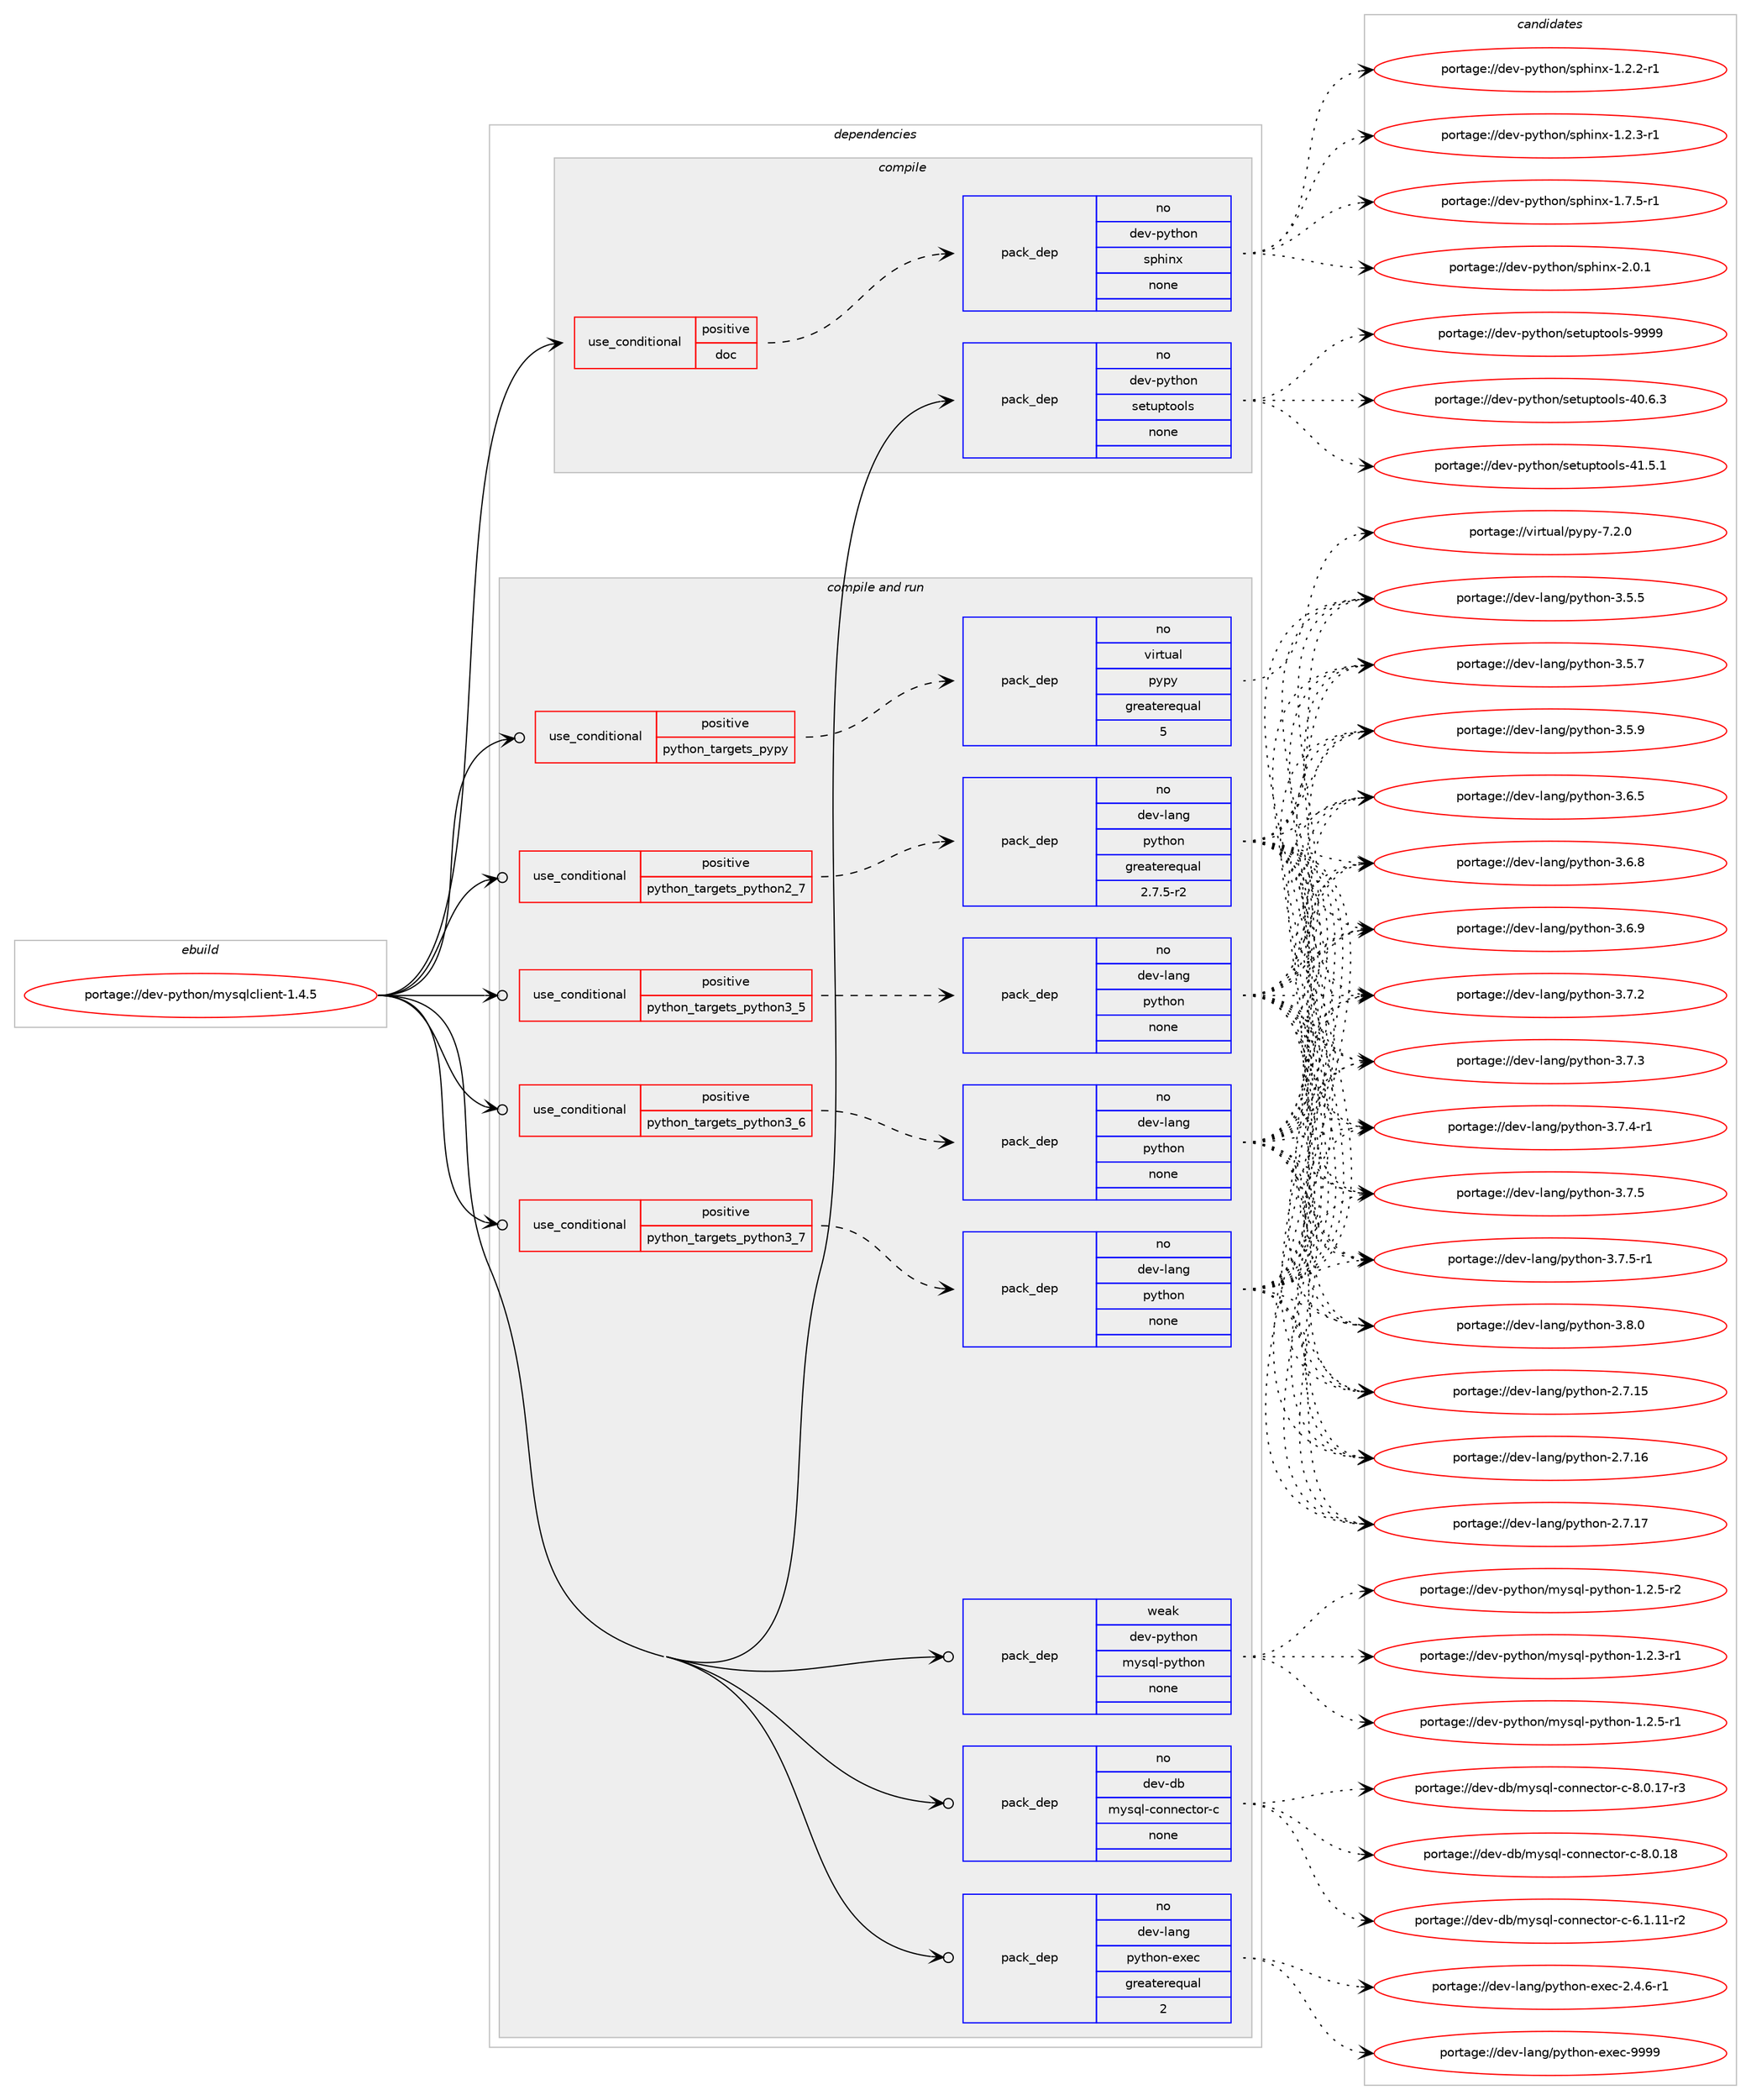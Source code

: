 digraph prolog {

# *************
# Graph options
# *************

newrank=true;
concentrate=true;
compound=true;
graph [rankdir=LR,fontname=Helvetica,fontsize=10,ranksep=1.5];#, ranksep=2.5, nodesep=0.2];
edge  [arrowhead=vee];
node  [fontname=Helvetica,fontsize=10];

# **********
# The ebuild
# **********

subgraph cluster_leftcol {
color=gray;
rank=same;
label=<<i>ebuild</i>>;
id [label="portage://dev-python/mysqlclient-1.4.5", color=red, width=4, href="../dev-python/mysqlclient-1.4.5.svg"];
}

# ****************
# The dependencies
# ****************

subgraph cluster_midcol {
color=gray;
label=<<i>dependencies</i>>;
subgraph cluster_compile {
fillcolor="#eeeeee";
style=filled;
label=<<i>compile</i>>;
subgraph cond32231 {
dependency150880 [label=<<TABLE BORDER="0" CELLBORDER="1" CELLSPACING="0" CELLPADDING="4"><TR><TD ROWSPAN="3" CELLPADDING="10">use_conditional</TD></TR><TR><TD>positive</TD></TR><TR><TD>doc</TD></TR></TABLE>>, shape=none, color=red];
subgraph pack115313 {
dependency150881 [label=<<TABLE BORDER="0" CELLBORDER="1" CELLSPACING="0" CELLPADDING="4" WIDTH="220"><TR><TD ROWSPAN="6" CELLPADDING="30">pack_dep</TD></TR><TR><TD WIDTH="110">no</TD></TR><TR><TD>dev-python</TD></TR><TR><TD>sphinx</TD></TR><TR><TD>none</TD></TR><TR><TD></TD></TR></TABLE>>, shape=none, color=blue];
}
dependency150880:e -> dependency150881:w [weight=20,style="dashed",arrowhead="vee"];
}
id:e -> dependency150880:w [weight=20,style="solid",arrowhead="vee"];
subgraph pack115314 {
dependency150882 [label=<<TABLE BORDER="0" CELLBORDER="1" CELLSPACING="0" CELLPADDING="4" WIDTH="220"><TR><TD ROWSPAN="6" CELLPADDING="30">pack_dep</TD></TR><TR><TD WIDTH="110">no</TD></TR><TR><TD>dev-python</TD></TR><TR><TD>setuptools</TD></TR><TR><TD>none</TD></TR><TR><TD></TD></TR></TABLE>>, shape=none, color=blue];
}
id:e -> dependency150882:w [weight=20,style="solid",arrowhead="vee"];
}
subgraph cluster_compileandrun {
fillcolor="#eeeeee";
style=filled;
label=<<i>compile and run</i>>;
subgraph cond32232 {
dependency150883 [label=<<TABLE BORDER="0" CELLBORDER="1" CELLSPACING="0" CELLPADDING="4"><TR><TD ROWSPAN="3" CELLPADDING="10">use_conditional</TD></TR><TR><TD>positive</TD></TR><TR><TD>python_targets_pypy</TD></TR></TABLE>>, shape=none, color=red];
subgraph pack115315 {
dependency150884 [label=<<TABLE BORDER="0" CELLBORDER="1" CELLSPACING="0" CELLPADDING="4" WIDTH="220"><TR><TD ROWSPAN="6" CELLPADDING="30">pack_dep</TD></TR><TR><TD WIDTH="110">no</TD></TR><TR><TD>virtual</TD></TR><TR><TD>pypy</TD></TR><TR><TD>greaterequal</TD></TR><TR><TD>5</TD></TR></TABLE>>, shape=none, color=blue];
}
dependency150883:e -> dependency150884:w [weight=20,style="dashed",arrowhead="vee"];
}
id:e -> dependency150883:w [weight=20,style="solid",arrowhead="odotvee"];
subgraph cond32233 {
dependency150885 [label=<<TABLE BORDER="0" CELLBORDER="1" CELLSPACING="0" CELLPADDING="4"><TR><TD ROWSPAN="3" CELLPADDING="10">use_conditional</TD></TR><TR><TD>positive</TD></TR><TR><TD>python_targets_python2_7</TD></TR></TABLE>>, shape=none, color=red];
subgraph pack115316 {
dependency150886 [label=<<TABLE BORDER="0" CELLBORDER="1" CELLSPACING="0" CELLPADDING="4" WIDTH="220"><TR><TD ROWSPAN="6" CELLPADDING="30">pack_dep</TD></TR><TR><TD WIDTH="110">no</TD></TR><TR><TD>dev-lang</TD></TR><TR><TD>python</TD></TR><TR><TD>greaterequal</TD></TR><TR><TD>2.7.5-r2</TD></TR></TABLE>>, shape=none, color=blue];
}
dependency150885:e -> dependency150886:w [weight=20,style="dashed",arrowhead="vee"];
}
id:e -> dependency150885:w [weight=20,style="solid",arrowhead="odotvee"];
subgraph cond32234 {
dependency150887 [label=<<TABLE BORDER="0" CELLBORDER="1" CELLSPACING="0" CELLPADDING="4"><TR><TD ROWSPAN="3" CELLPADDING="10">use_conditional</TD></TR><TR><TD>positive</TD></TR><TR><TD>python_targets_python3_5</TD></TR></TABLE>>, shape=none, color=red];
subgraph pack115317 {
dependency150888 [label=<<TABLE BORDER="0" CELLBORDER="1" CELLSPACING="0" CELLPADDING="4" WIDTH="220"><TR><TD ROWSPAN="6" CELLPADDING="30">pack_dep</TD></TR><TR><TD WIDTH="110">no</TD></TR><TR><TD>dev-lang</TD></TR><TR><TD>python</TD></TR><TR><TD>none</TD></TR><TR><TD></TD></TR></TABLE>>, shape=none, color=blue];
}
dependency150887:e -> dependency150888:w [weight=20,style="dashed",arrowhead="vee"];
}
id:e -> dependency150887:w [weight=20,style="solid",arrowhead="odotvee"];
subgraph cond32235 {
dependency150889 [label=<<TABLE BORDER="0" CELLBORDER="1" CELLSPACING="0" CELLPADDING="4"><TR><TD ROWSPAN="3" CELLPADDING="10">use_conditional</TD></TR><TR><TD>positive</TD></TR><TR><TD>python_targets_python3_6</TD></TR></TABLE>>, shape=none, color=red];
subgraph pack115318 {
dependency150890 [label=<<TABLE BORDER="0" CELLBORDER="1" CELLSPACING="0" CELLPADDING="4" WIDTH="220"><TR><TD ROWSPAN="6" CELLPADDING="30">pack_dep</TD></TR><TR><TD WIDTH="110">no</TD></TR><TR><TD>dev-lang</TD></TR><TR><TD>python</TD></TR><TR><TD>none</TD></TR><TR><TD></TD></TR></TABLE>>, shape=none, color=blue];
}
dependency150889:e -> dependency150890:w [weight=20,style="dashed",arrowhead="vee"];
}
id:e -> dependency150889:w [weight=20,style="solid",arrowhead="odotvee"];
subgraph cond32236 {
dependency150891 [label=<<TABLE BORDER="0" CELLBORDER="1" CELLSPACING="0" CELLPADDING="4"><TR><TD ROWSPAN="3" CELLPADDING="10">use_conditional</TD></TR><TR><TD>positive</TD></TR><TR><TD>python_targets_python3_7</TD></TR></TABLE>>, shape=none, color=red];
subgraph pack115319 {
dependency150892 [label=<<TABLE BORDER="0" CELLBORDER="1" CELLSPACING="0" CELLPADDING="4" WIDTH="220"><TR><TD ROWSPAN="6" CELLPADDING="30">pack_dep</TD></TR><TR><TD WIDTH="110">no</TD></TR><TR><TD>dev-lang</TD></TR><TR><TD>python</TD></TR><TR><TD>none</TD></TR><TR><TD></TD></TR></TABLE>>, shape=none, color=blue];
}
dependency150891:e -> dependency150892:w [weight=20,style="dashed",arrowhead="vee"];
}
id:e -> dependency150891:w [weight=20,style="solid",arrowhead="odotvee"];
subgraph pack115320 {
dependency150893 [label=<<TABLE BORDER="0" CELLBORDER="1" CELLSPACING="0" CELLPADDING="4" WIDTH="220"><TR><TD ROWSPAN="6" CELLPADDING="30">pack_dep</TD></TR><TR><TD WIDTH="110">no</TD></TR><TR><TD>dev-db</TD></TR><TR><TD>mysql-connector-c</TD></TR><TR><TD>none</TD></TR><TR><TD></TD></TR></TABLE>>, shape=none, color=blue];
}
id:e -> dependency150893:w [weight=20,style="solid",arrowhead="odotvee"];
subgraph pack115321 {
dependency150894 [label=<<TABLE BORDER="0" CELLBORDER="1" CELLSPACING="0" CELLPADDING="4" WIDTH="220"><TR><TD ROWSPAN="6" CELLPADDING="30">pack_dep</TD></TR><TR><TD WIDTH="110">no</TD></TR><TR><TD>dev-lang</TD></TR><TR><TD>python-exec</TD></TR><TR><TD>greaterequal</TD></TR><TR><TD>2</TD></TR></TABLE>>, shape=none, color=blue];
}
id:e -> dependency150894:w [weight=20,style="solid",arrowhead="odotvee"];
subgraph pack115322 {
dependency150895 [label=<<TABLE BORDER="0" CELLBORDER="1" CELLSPACING="0" CELLPADDING="4" WIDTH="220"><TR><TD ROWSPAN="6" CELLPADDING="30">pack_dep</TD></TR><TR><TD WIDTH="110">weak</TD></TR><TR><TD>dev-python</TD></TR><TR><TD>mysql-python</TD></TR><TR><TD>none</TD></TR><TR><TD></TD></TR></TABLE>>, shape=none, color=blue];
}
id:e -> dependency150895:w [weight=20,style="solid",arrowhead="odotvee"];
}
subgraph cluster_run {
fillcolor="#eeeeee";
style=filled;
label=<<i>run</i>>;
}
}

# **************
# The candidates
# **************

subgraph cluster_choices {
rank=same;
color=gray;
label=<<i>candidates</i>>;

subgraph choice115313 {
color=black;
nodesep=1;
choiceportage10010111845112121116104111110471151121041051101204549465046504511449 [label="portage://dev-python/sphinx-1.2.2-r1", color=red, width=4,href="../dev-python/sphinx-1.2.2-r1.svg"];
choiceportage10010111845112121116104111110471151121041051101204549465046514511449 [label="portage://dev-python/sphinx-1.2.3-r1", color=red, width=4,href="../dev-python/sphinx-1.2.3-r1.svg"];
choiceportage10010111845112121116104111110471151121041051101204549465546534511449 [label="portage://dev-python/sphinx-1.7.5-r1", color=red, width=4,href="../dev-python/sphinx-1.7.5-r1.svg"];
choiceportage1001011184511212111610411111047115112104105110120455046484649 [label="portage://dev-python/sphinx-2.0.1", color=red, width=4,href="../dev-python/sphinx-2.0.1.svg"];
dependency150881:e -> choiceportage10010111845112121116104111110471151121041051101204549465046504511449:w [style=dotted,weight="100"];
dependency150881:e -> choiceportage10010111845112121116104111110471151121041051101204549465046514511449:w [style=dotted,weight="100"];
dependency150881:e -> choiceportage10010111845112121116104111110471151121041051101204549465546534511449:w [style=dotted,weight="100"];
dependency150881:e -> choiceportage1001011184511212111610411111047115112104105110120455046484649:w [style=dotted,weight="100"];
}
subgraph choice115314 {
color=black;
nodesep=1;
choiceportage100101118451121211161041111104711510111611711211611111110811545524846544651 [label="portage://dev-python/setuptools-40.6.3", color=red, width=4,href="../dev-python/setuptools-40.6.3.svg"];
choiceportage100101118451121211161041111104711510111611711211611111110811545524946534649 [label="portage://dev-python/setuptools-41.5.1", color=red, width=4,href="../dev-python/setuptools-41.5.1.svg"];
choiceportage10010111845112121116104111110471151011161171121161111111081154557575757 [label="portage://dev-python/setuptools-9999", color=red, width=4,href="../dev-python/setuptools-9999.svg"];
dependency150882:e -> choiceportage100101118451121211161041111104711510111611711211611111110811545524846544651:w [style=dotted,weight="100"];
dependency150882:e -> choiceportage100101118451121211161041111104711510111611711211611111110811545524946534649:w [style=dotted,weight="100"];
dependency150882:e -> choiceportage10010111845112121116104111110471151011161171121161111111081154557575757:w [style=dotted,weight="100"];
}
subgraph choice115315 {
color=black;
nodesep=1;
choiceportage1181051141161179710847112121112121455546504648 [label="portage://virtual/pypy-7.2.0", color=red, width=4,href="../virtual/pypy-7.2.0.svg"];
dependency150884:e -> choiceportage1181051141161179710847112121112121455546504648:w [style=dotted,weight="100"];
}
subgraph choice115316 {
color=black;
nodesep=1;
choiceportage10010111845108971101034711212111610411111045504655464953 [label="portage://dev-lang/python-2.7.15", color=red, width=4,href="../dev-lang/python-2.7.15.svg"];
choiceportage10010111845108971101034711212111610411111045504655464954 [label="portage://dev-lang/python-2.7.16", color=red, width=4,href="../dev-lang/python-2.7.16.svg"];
choiceportage10010111845108971101034711212111610411111045504655464955 [label="portage://dev-lang/python-2.7.17", color=red, width=4,href="../dev-lang/python-2.7.17.svg"];
choiceportage100101118451089711010347112121116104111110455146534653 [label="portage://dev-lang/python-3.5.5", color=red, width=4,href="../dev-lang/python-3.5.5.svg"];
choiceportage100101118451089711010347112121116104111110455146534655 [label="portage://dev-lang/python-3.5.7", color=red, width=4,href="../dev-lang/python-3.5.7.svg"];
choiceportage100101118451089711010347112121116104111110455146534657 [label="portage://dev-lang/python-3.5.9", color=red, width=4,href="../dev-lang/python-3.5.9.svg"];
choiceportage100101118451089711010347112121116104111110455146544653 [label="portage://dev-lang/python-3.6.5", color=red, width=4,href="../dev-lang/python-3.6.5.svg"];
choiceportage100101118451089711010347112121116104111110455146544656 [label="portage://dev-lang/python-3.6.8", color=red, width=4,href="../dev-lang/python-3.6.8.svg"];
choiceportage100101118451089711010347112121116104111110455146544657 [label="portage://dev-lang/python-3.6.9", color=red, width=4,href="../dev-lang/python-3.6.9.svg"];
choiceportage100101118451089711010347112121116104111110455146554650 [label="portage://dev-lang/python-3.7.2", color=red, width=4,href="../dev-lang/python-3.7.2.svg"];
choiceportage100101118451089711010347112121116104111110455146554651 [label="portage://dev-lang/python-3.7.3", color=red, width=4,href="../dev-lang/python-3.7.3.svg"];
choiceportage1001011184510897110103471121211161041111104551465546524511449 [label="portage://dev-lang/python-3.7.4-r1", color=red, width=4,href="../dev-lang/python-3.7.4-r1.svg"];
choiceportage100101118451089711010347112121116104111110455146554653 [label="portage://dev-lang/python-3.7.5", color=red, width=4,href="../dev-lang/python-3.7.5.svg"];
choiceportage1001011184510897110103471121211161041111104551465546534511449 [label="portage://dev-lang/python-3.7.5-r1", color=red, width=4,href="../dev-lang/python-3.7.5-r1.svg"];
choiceportage100101118451089711010347112121116104111110455146564648 [label="portage://dev-lang/python-3.8.0", color=red, width=4,href="../dev-lang/python-3.8.0.svg"];
dependency150886:e -> choiceportage10010111845108971101034711212111610411111045504655464953:w [style=dotted,weight="100"];
dependency150886:e -> choiceportage10010111845108971101034711212111610411111045504655464954:w [style=dotted,weight="100"];
dependency150886:e -> choiceportage10010111845108971101034711212111610411111045504655464955:w [style=dotted,weight="100"];
dependency150886:e -> choiceportage100101118451089711010347112121116104111110455146534653:w [style=dotted,weight="100"];
dependency150886:e -> choiceportage100101118451089711010347112121116104111110455146534655:w [style=dotted,weight="100"];
dependency150886:e -> choiceportage100101118451089711010347112121116104111110455146534657:w [style=dotted,weight="100"];
dependency150886:e -> choiceportage100101118451089711010347112121116104111110455146544653:w [style=dotted,weight="100"];
dependency150886:e -> choiceportage100101118451089711010347112121116104111110455146544656:w [style=dotted,weight="100"];
dependency150886:e -> choiceportage100101118451089711010347112121116104111110455146544657:w [style=dotted,weight="100"];
dependency150886:e -> choiceportage100101118451089711010347112121116104111110455146554650:w [style=dotted,weight="100"];
dependency150886:e -> choiceportage100101118451089711010347112121116104111110455146554651:w [style=dotted,weight="100"];
dependency150886:e -> choiceportage1001011184510897110103471121211161041111104551465546524511449:w [style=dotted,weight="100"];
dependency150886:e -> choiceportage100101118451089711010347112121116104111110455146554653:w [style=dotted,weight="100"];
dependency150886:e -> choiceportage1001011184510897110103471121211161041111104551465546534511449:w [style=dotted,weight="100"];
dependency150886:e -> choiceportage100101118451089711010347112121116104111110455146564648:w [style=dotted,weight="100"];
}
subgraph choice115317 {
color=black;
nodesep=1;
choiceportage10010111845108971101034711212111610411111045504655464953 [label="portage://dev-lang/python-2.7.15", color=red, width=4,href="../dev-lang/python-2.7.15.svg"];
choiceportage10010111845108971101034711212111610411111045504655464954 [label="portage://dev-lang/python-2.7.16", color=red, width=4,href="../dev-lang/python-2.7.16.svg"];
choiceportage10010111845108971101034711212111610411111045504655464955 [label="portage://dev-lang/python-2.7.17", color=red, width=4,href="../dev-lang/python-2.7.17.svg"];
choiceportage100101118451089711010347112121116104111110455146534653 [label="portage://dev-lang/python-3.5.5", color=red, width=4,href="../dev-lang/python-3.5.5.svg"];
choiceportage100101118451089711010347112121116104111110455146534655 [label="portage://dev-lang/python-3.5.7", color=red, width=4,href="../dev-lang/python-3.5.7.svg"];
choiceportage100101118451089711010347112121116104111110455146534657 [label="portage://dev-lang/python-3.5.9", color=red, width=4,href="../dev-lang/python-3.5.9.svg"];
choiceportage100101118451089711010347112121116104111110455146544653 [label="portage://dev-lang/python-3.6.5", color=red, width=4,href="../dev-lang/python-3.6.5.svg"];
choiceportage100101118451089711010347112121116104111110455146544656 [label="portage://dev-lang/python-3.6.8", color=red, width=4,href="../dev-lang/python-3.6.8.svg"];
choiceportage100101118451089711010347112121116104111110455146544657 [label="portage://dev-lang/python-3.6.9", color=red, width=4,href="../dev-lang/python-3.6.9.svg"];
choiceportage100101118451089711010347112121116104111110455146554650 [label="portage://dev-lang/python-3.7.2", color=red, width=4,href="../dev-lang/python-3.7.2.svg"];
choiceportage100101118451089711010347112121116104111110455146554651 [label="portage://dev-lang/python-3.7.3", color=red, width=4,href="../dev-lang/python-3.7.3.svg"];
choiceportage1001011184510897110103471121211161041111104551465546524511449 [label="portage://dev-lang/python-3.7.4-r1", color=red, width=4,href="../dev-lang/python-3.7.4-r1.svg"];
choiceportage100101118451089711010347112121116104111110455146554653 [label="portage://dev-lang/python-3.7.5", color=red, width=4,href="../dev-lang/python-3.7.5.svg"];
choiceportage1001011184510897110103471121211161041111104551465546534511449 [label="portage://dev-lang/python-3.7.5-r1", color=red, width=4,href="../dev-lang/python-3.7.5-r1.svg"];
choiceportage100101118451089711010347112121116104111110455146564648 [label="portage://dev-lang/python-3.8.0", color=red, width=4,href="../dev-lang/python-3.8.0.svg"];
dependency150888:e -> choiceportage10010111845108971101034711212111610411111045504655464953:w [style=dotted,weight="100"];
dependency150888:e -> choiceportage10010111845108971101034711212111610411111045504655464954:w [style=dotted,weight="100"];
dependency150888:e -> choiceportage10010111845108971101034711212111610411111045504655464955:w [style=dotted,weight="100"];
dependency150888:e -> choiceportage100101118451089711010347112121116104111110455146534653:w [style=dotted,weight="100"];
dependency150888:e -> choiceportage100101118451089711010347112121116104111110455146534655:w [style=dotted,weight="100"];
dependency150888:e -> choiceportage100101118451089711010347112121116104111110455146534657:w [style=dotted,weight="100"];
dependency150888:e -> choiceportage100101118451089711010347112121116104111110455146544653:w [style=dotted,weight="100"];
dependency150888:e -> choiceportage100101118451089711010347112121116104111110455146544656:w [style=dotted,weight="100"];
dependency150888:e -> choiceportage100101118451089711010347112121116104111110455146544657:w [style=dotted,weight="100"];
dependency150888:e -> choiceportage100101118451089711010347112121116104111110455146554650:w [style=dotted,weight="100"];
dependency150888:e -> choiceportage100101118451089711010347112121116104111110455146554651:w [style=dotted,weight="100"];
dependency150888:e -> choiceportage1001011184510897110103471121211161041111104551465546524511449:w [style=dotted,weight="100"];
dependency150888:e -> choiceportage100101118451089711010347112121116104111110455146554653:w [style=dotted,weight="100"];
dependency150888:e -> choiceportage1001011184510897110103471121211161041111104551465546534511449:w [style=dotted,weight="100"];
dependency150888:e -> choiceportage100101118451089711010347112121116104111110455146564648:w [style=dotted,weight="100"];
}
subgraph choice115318 {
color=black;
nodesep=1;
choiceportage10010111845108971101034711212111610411111045504655464953 [label="portage://dev-lang/python-2.7.15", color=red, width=4,href="../dev-lang/python-2.7.15.svg"];
choiceportage10010111845108971101034711212111610411111045504655464954 [label="portage://dev-lang/python-2.7.16", color=red, width=4,href="../dev-lang/python-2.7.16.svg"];
choiceportage10010111845108971101034711212111610411111045504655464955 [label="portage://dev-lang/python-2.7.17", color=red, width=4,href="../dev-lang/python-2.7.17.svg"];
choiceportage100101118451089711010347112121116104111110455146534653 [label="portage://dev-lang/python-3.5.5", color=red, width=4,href="../dev-lang/python-3.5.5.svg"];
choiceportage100101118451089711010347112121116104111110455146534655 [label="portage://dev-lang/python-3.5.7", color=red, width=4,href="../dev-lang/python-3.5.7.svg"];
choiceportage100101118451089711010347112121116104111110455146534657 [label="portage://dev-lang/python-3.5.9", color=red, width=4,href="../dev-lang/python-3.5.9.svg"];
choiceportage100101118451089711010347112121116104111110455146544653 [label="portage://dev-lang/python-3.6.5", color=red, width=4,href="../dev-lang/python-3.6.5.svg"];
choiceportage100101118451089711010347112121116104111110455146544656 [label="portage://dev-lang/python-3.6.8", color=red, width=4,href="../dev-lang/python-3.6.8.svg"];
choiceportage100101118451089711010347112121116104111110455146544657 [label="portage://dev-lang/python-3.6.9", color=red, width=4,href="../dev-lang/python-3.6.9.svg"];
choiceportage100101118451089711010347112121116104111110455146554650 [label="portage://dev-lang/python-3.7.2", color=red, width=4,href="../dev-lang/python-3.7.2.svg"];
choiceportage100101118451089711010347112121116104111110455146554651 [label="portage://dev-lang/python-3.7.3", color=red, width=4,href="../dev-lang/python-3.7.3.svg"];
choiceportage1001011184510897110103471121211161041111104551465546524511449 [label="portage://dev-lang/python-3.7.4-r1", color=red, width=4,href="../dev-lang/python-3.7.4-r1.svg"];
choiceportage100101118451089711010347112121116104111110455146554653 [label="portage://dev-lang/python-3.7.5", color=red, width=4,href="../dev-lang/python-3.7.5.svg"];
choiceportage1001011184510897110103471121211161041111104551465546534511449 [label="portage://dev-lang/python-3.7.5-r1", color=red, width=4,href="../dev-lang/python-3.7.5-r1.svg"];
choiceportage100101118451089711010347112121116104111110455146564648 [label="portage://dev-lang/python-3.8.0", color=red, width=4,href="../dev-lang/python-3.8.0.svg"];
dependency150890:e -> choiceportage10010111845108971101034711212111610411111045504655464953:w [style=dotted,weight="100"];
dependency150890:e -> choiceportage10010111845108971101034711212111610411111045504655464954:w [style=dotted,weight="100"];
dependency150890:e -> choiceportage10010111845108971101034711212111610411111045504655464955:w [style=dotted,weight="100"];
dependency150890:e -> choiceportage100101118451089711010347112121116104111110455146534653:w [style=dotted,weight="100"];
dependency150890:e -> choiceportage100101118451089711010347112121116104111110455146534655:w [style=dotted,weight="100"];
dependency150890:e -> choiceportage100101118451089711010347112121116104111110455146534657:w [style=dotted,weight="100"];
dependency150890:e -> choiceportage100101118451089711010347112121116104111110455146544653:w [style=dotted,weight="100"];
dependency150890:e -> choiceportage100101118451089711010347112121116104111110455146544656:w [style=dotted,weight="100"];
dependency150890:e -> choiceportage100101118451089711010347112121116104111110455146544657:w [style=dotted,weight="100"];
dependency150890:e -> choiceportage100101118451089711010347112121116104111110455146554650:w [style=dotted,weight="100"];
dependency150890:e -> choiceportage100101118451089711010347112121116104111110455146554651:w [style=dotted,weight="100"];
dependency150890:e -> choiceportage1001011184510897110103471121211161041111104551465546524511449:w [style=dotted,weight="100"];
dependency150890:e -> choiceportage100101118451089711010347112121116104111110455146554653:w [style=dotted,weight="100"];
dependency150890:e -> choiceportage1001011184510897110103471121211161041111104551465546534511449:w [style=dotted,weight="100"];
dependency150890:e -> choiceportage100101118451089711010347112121116104111110455146564648:w [style=dotted,weight="100"];
}
subgraph choice115319 {
color=black;
nodesep=1;
choiceportage10010111845108971101034711212111610411111045504655464953 [label="portage://dev-lang/python-2.7.15", color=red, width=4,href="../dev-lang/python-2.7.15.svg"];
choiceportage10010111845108971101034711212111610411111045504655464954 [label="portage://dev-lang/python-2.7.16", color=red, width=4,href="../dev-lang/python-2.7.16.svg"];
choiceportage10010111845108971101034711212111610411111045504655464955 [label="portage://dev-lang/python-2.7.17", color=red, width=4,href="../dev-lang/python-2.7.17.svg"];
choiceportage100101118451089711010347112121116104111110455146534653 [label="portage://dev-lang/python-3.5.5", color=red, width=4,href="../dev-lang/python-3.5.5.svg"];
choiceportage100101118451089711010347112121116104111110455146534655 [label="portage://dev-lang/python-3.5.7", color=red, width=4,href="../dev-lang/python-3.5.7.svg"];
choiceportage100101118451089711010347112121116104111110455146534657 [label="portage://dev-lang/python-3.5.9", color=red, width=4,href="../dev-lang/python-3.5.9.svg"];
choiceportage100101118451089711010347112121116104111110455146544653 [label="portage://dev-lang/python-3.6.5", color=red, width=4,href="../dev-lang/python-3.6.5.svg"];
choiceportage100101118451089711010347112121116104111110455146544656 [label="portage://dev-lang/python-3.6.8", color=red, width=4,href="../dev-lang/python-3.6.8.svg"];
choiceportage100101118451089711010347112121116104111110455146544657 [label="portage://dev-lang/python-3.6.9", color=red, width=4,href="../dev-lang/python-3.6.9.svg"];
choiceportage100101118451089711010347112121116104111110455146554650 [label="portage://dev-lang/python-3.7.2", color=red, width=4,href="../dev-lang/python-3.7.2.svg"];
choiceportage100101118451089711010347112121116104111110455146554651 [label="portage://dev-lang/python-3.7.3", color=red, width=4,href="../dev-lang/python-3.7.3.svg"];
choiceportage1001011184510897110103471121211161041111104551465546524511449 [label="portage://dev-lang/python-3.7.4-r1", color=red, width=4,href="../dev-lang/python-3.7.4-r1.svg"];
choiceportage100101118451089711010347112121116104111110455146554653 [label="portage://dev-lang/python-3.7.5", color=red, width=4,href="../dev-lang/python-3.7.5.svg"];
choiceportage1001011184510897110103471121211161041111104551465546534511449 [label="portage://dev-lang/python-3.7.5-r1", color=red, width=4,href="../dev-lang/python-3.7.5-r1.svg"];
choiceportage100101118451089711010347112121116104111110455146564648 [label="portage://dev-lang/python-3.8.0", color=red, width=4,href="../dev-lang/python-3.8.0.svg"];
dependency150892:e -> choiceportage10010111845108971101034711212111610411111045504655464953:w [style=dotted,weight="100"];
dependency150892:e -> choiceportage10010111845108971101034711212111610411111045504655464954:w [style=dotted,weight="100"];
dependency150892:e -> choiceportage10010111845108971101034711212111610411111045504655464955:w [style=dotted,weight="100"];
dependency150892:e -> choiceportage100101118451089711010347112121116104111110455146534653:w [style=dotted,weight="100"];
dependency150892:e -> choiceportage100101118451089711010347112121116104111110455146534655:w [style=dotted,weight="100"];
dependency150892:e -> choiceportage100101118451089711010347112121116104111110455146534657:w [style=dotted,weight="100"];
dependency150892:e -> choiceportage100101118451089711010347112121116104111110455146544653:w [style=dotted,weight="100"];
dependency150892:e -> choiceportage100101118451089711010347112121116104111110455146544656:w [style=dotted,weight="100"];
dependency150892:e -> choiceportage100101118451089711010347112121116104111110455146544657:w [style=dotted,weight="100"];
dependency150892:e -> choiceportage100101118451089711010347112121116104111110455146554650:w [style=dotted,weight="100"];
dependency150892:e -> choiceportage100101118451089711010347112121116104111110455146554651:w [style=dotted,weight="100"];
dependency150892:e -> choiceportage1001011184510897110103471121211161041111104551465546524511449:w [style=dotted,weight="100"];
dependency150892:e -> choiceportage100101118451089711010347112121116104111110455146554653:w [style=dotted,weight="100"];
dependency150892:e -> choiceportage1001011184510897110103471121211161041111104551465546534511449:w [style=dotted,weight="100"];
dependency150892:e -> choiceportage100101118451089711010347112121116104111110455146564648:w [style=dotted,weight="100"];
}
subgraph choice115320 {
color=black;
nodesep=1;
choiceportage1001011184510098471091211151131084599111110110101991161111144599455446494649494511450 [label="portage://dev-db/mysql-connector-c-6.1.11-r2", color=red, width=4,href="../dev-db/mysql-connector-c-6.1.11-r2.svg"];
choiceportage1001011184510098471091211151131084599111110110101991161111144599455646484649554511451 [label="portage://dev-db/mysql-connector-c-8.0.17-r3", color=red, width=4,href="../dev-db/mysql-connector-c-8.0.17-r3.svg"];
choiceportage100101118451009847109121115113108459911111011010199116111114459945564648464956 [label="portage://dev-db/mysql-connector-c-8.0.18", color=red, width=4,href="../dev-db/mysql-connector-c-8.0.18.svg"];
dependency150893:e -> choiceportage1001011184510098471091211151131084599111110110101991161111144599455446494649494511450:w [style=dotted,weight="100"];
dependency150893:e -> choiceportage1001011184510098471091211151131084599111110110101991161111144599455646484649554511451:w [style=dotted,weight="100"];
dependency150893:e -> choiceportage100101118451009847109121115113108459911111011010199116111114459945564648464956:w [style=dotted,weight="100"];
}
subgraph choice115321 {
color=black;
nodesep=1;
choiceportage10010111845108971101034711212111610411111045101120101994550465246544511449 [label="portage://dev-lang/python-exec-2.4.6-r1", color=red, width=4,href="../dev-lang/python-exec-2.4.6-r1.svg"];
choiceportage10010111845108971101034711212111610411111045101120101994557575757 [label="portage://dev-lang/python-exec-9999", color=red, width=4,href="../dev-lang/python-exec-9999.svg"];
dependency150894:e -> choiceportage10010111845108971101034711212111610411111045101120101994550465246544511449:w [style=dotted,weight="100"];
dependency150894:e -> choiceportage10010111845108971101034711212111610411111045101120101994557575757:w [style=dotted,weight="100"];
}
subgraph choice115322 {
color=black;
nodesep=1;
choiceportage1001011184511212111610411111047109121115113108451121211161041111104549465046514511449 [label="portage://dev-python/mysql-python-1.2.3-r1", color=red, width=4,href="../dev-python/mysql-python-1.2.3-r1.svg"];
choiceportage1001011184511212111610411111047109121115113108451121211161041111104549465046534511449 [label="portage://dev-python/mysql-python-1.2.5-r1", color=red, width=4,href="../dev-python/mysql-python-1.2.5-r1.svg"];
choiceportage1001011184511212111610411111047109121115113108451121211161041111104549465046534511450 [label="portage://dev-python/mysql-python-1.2.5-r2", color=red, width=4,href="../dev-python/mysql-python-1.2.5-r2.svg"];
dependency150895:e -> choiceportage1001011184511212111610411111047109121115113108451121211161041111104549465046514511449:w [style=dotted,weight="100"];
dependency150895:e -> choiceportage1001011184511212111610411111047109121115113108451121211161041111104549465046534511449:w [style=dotted,weight="100"];
dependency150895:e -> choiceportage1001011184511212111610411111047109121115113108451121211161041111104549465046534511450:w [style=dotted,weight="100"];
}
}

}
